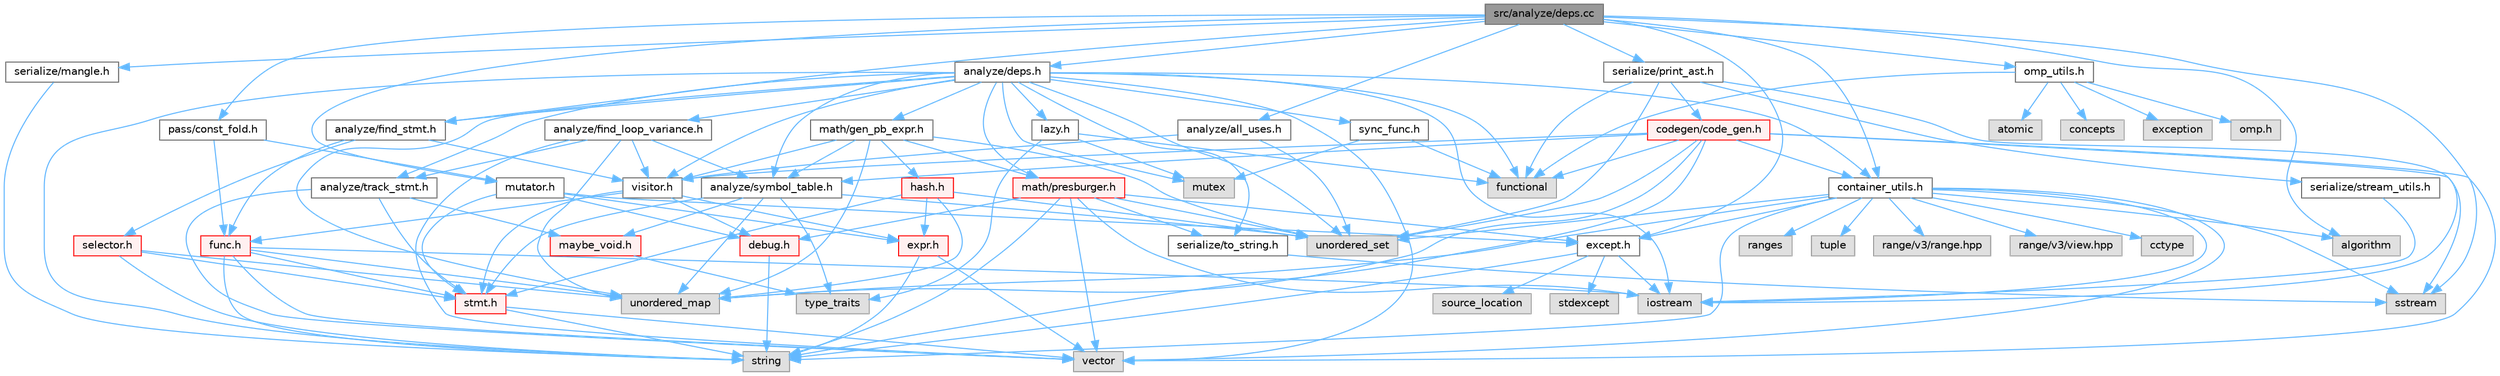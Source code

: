 digraph "src/analyze/deps.cc"
{
 // LATEX_PDF_SIZE
  bgcolor="transparent";
  edge [fontname=Helvetica,fontsize=10,labelfontname=Helvetica,labelfontsize=10];
  node [fontname=Helvetica,fontsize=10,shape=box,height=0.2,width=0.4];
  Node1 [label="src/analyze/deps.cc",height=0.2,width=0.4,color="gray40", fillcolor="grey60", style="filled", fontcolor="black",tooltip=" "];
  Node1 -> Node2 [color="steelblue1",style="solid"];
  Node2 [label="algorithm",height=0.2,width=0.4,color="grey60", fillcolor="#E0E0E0", style="filled",tooltip=" "];
  Node1 -> Node3 [color="steelblue1",style="solid"];
  Node3 [label="sstream",height=0.2,width=0.4,color="grey60", fillcolor="#E0E0E0", style="filled",tooltip=" "];
  Node1 -> Node4 [color="steelblue1",style="solid"];
  Node4 [label="analyze/all_uses.h",height=0.2,width=0.4,color="grey40", fillcolor="white", style="filled",URL="$all__uses_8h.html",tooltip=" "];
  Node4 -> Node5 [color="steelblue1",style="solid"];
  Node5 [label="unordered_set",height=0.2,width=0.4,color="grey60", fillcolor="#E0E0E0", style="filled",tooltip=" "];
  Node4 -> Node6 [color="steelblue1",style="solid"];
  Node6 [label="visitor.h",height=0.2,width=0.4,color="grey40", fillcolor="white", style="filled",URL="$visitor_8h.html",tooltip=" "];
  Node6 -> Node7 [color="steelblue1",style="solid"];
  Node7 [label="debug.h",height=0.2,width=0.4,color="red", fillcolor="#FFF0F0", style="filled",URL="$debug_8h.html",tooltip=" "];
  Node7 -> Node8 [color="steelblue1",style="solid"];
  Node8 [label="string",height=0.2,width=0.4,color="grey60", fillcolor="#E0E0E0", style="filled",tooltip=" "];
  Node6 -> Node42 [color="steelblue1",style="solid"];
  Node42 [label="expr.h",height=0.2,width=0.4,color="red", fillcolor="#FFF0F0", style="filled",URL="$expr_8h.html",tooltip=" "];
  Node42 -> Node8 [color="steelblue1",style="solid"];
  Node42 -> Node18 [color="steelblue1",style="solid"];
  Node18 [label="vector",height=0.2,width=0.4,color="grey60", fillcolor="#E0E0E0", style="filled",tooltip=" "];
  Node6 -> Node43 [color="steelblue1",style="solid"];
  Node43 [label="func.h",height=0.2,width=0.4,color="red", fillcolor="#FFF0F0", style="filled",URL="$func_8h.html",tooltip=" "];
  Node43 -> Node12 [color="steelblue1",style="solid"];
  Node12 [label="iostream",height=0.2,width=0.4,color="grey60", fillcolor="#E0E0E0", style="filled",tooltip=" "];
  Node43 -> Node8 [color="steelblue1",style="solid"];
  Node43 -> Node36 [color="steelblue1",style="solid"];
  Node36 [label="unordered_map",height=0.2,width=0.4,color="grey60", fillcolor="#E0E0E0", style="filled",tooltip=" "];
  Node43 -> Node18 [color="steelblue1",style="solid"];
  Node43 -> Node53 [color="steelblue1",style="solid"];
  Node53 [label="stmt.h",height=0.2,width=0.4,color="red", fillcolor="#FFF0F0", style="filled",URL="$stmt_8h.html",tooltip=" "];
  Node53 -> Node8 [color="steelblue1",style="solid"];
  Node53 -> Node18 [color="steelblue1",style="solid"];
  Node6 -> Node53 [color="steelblue1",style="solid"];
  Node1 -> Node59 [color="steelblue1",style="solid"];
  Node59 [label="analyze/deps.h",height=0.2,width=0.4,color="grey40", fillcolor="white", style="filled",URL="$deps_8h.html",tooltip=" "];
  Node59 -> Node11 [color="steelblue1",style="solid"];
  Node11 [label="functional",height=0.2,width=0.4,color="grey60", fillcolor="#E0E0E0", style="filled",tooltip=" "];
  Node59 -> Node12 [color="steelblue1",style="solid"];
  Node59 -> Node40 [color="steelblue1",style="solid"];
  Node40 [label="mutex",height=0.2,width=0.4,color="grey60", fillcolor="#E0E0E0", style="filled",tooltip=" "];
  Node59 -> Node8 [color="steelblue1",style="solid"];
  Node59 -> Node36 [color="steelblue1",style="solid"];
  Node59 -> Node5 [color="steelblue1",style="solid"];
  Node59 -> Node18 [color="steelblue1",style="solid"];
  Node59 -> Node60 [color="steelblue1",style="solid"];
  Node60 [label="analyze/find_loop_variance.h",height=0.2,width=0.4,color="grey40", fillcolor="white", style="filled",URL="$find__loop__variance_8h.html",tooltip=" "];
  Node60 -> Node36 [color="steelblue1",style="solid"];
  Node60 -> Node18 [color="steelblue1",style="solid"];
  Node60 -> Node61 [color="steelblue1",style="solid"];
  Node61 [label="analyze/symbol_table.h",height=0.2,width=0.4,color="grey40", fillcolor="white", style="filled",URL="$symbol__table_8h.html",tooltip=" "];
  Node61 -> Node22 [color="steelblue1",style="solid"];
  Node22 [label="type_traits",height=0.2,width=0.4,color="grey60", fillcolor="#E0E0E0", style="filled",tooltip=" "];
  Node61 -> Node36 [color="steelblue1",style="solid"];
  Node61 -> Node5 [color="steelblue1",style="solid"];
  Node61 -> Node62 [color="steelblue1",style="solid"];
  Node62 [label="maybe_void.h",height=0.2,width=0.4,color="red", fillcolor="#FFF0F0", style="filled",URL="$maybe__void_8h.html",tooltip=" "];
  Node62 -> Node22 [color="steelblue1",style="solid"];
  Node61 -> Node53 [color="steelblue1",style="solid"];
  Node60 -> Node63 [color="steelblue1",style="solid"];
  Node63 [label="analyze/track_stmt.h",height=0.2,width=0.4,color="grey40", fillcolor="white", style="filled",URL="$track__stmt_8h.html",tooltip=" "];
  Node63 -> Node18 [color="steelblue1",style="solid"];
  Node63 -> Node62 [color="steelblue1",style="solid"];
  Node63 -> Node53 [color="steelblue1",style="solid"];
  Node60 -> Node6 [color="steelblue1",style="solid"];
  Node59 -> Node64 [color="steelblue1",style="solid"];
  Node64 [label="analyze/find_stmt.h",height=0.2,width=0.4,color="grey40", fillcolor="white", style="filled",URL="$find__stmt_8h.html",tooltip=" "];
  Node64 -> Node43 [color="steelblue1",style="solid"];
  Node64 -> Node65 [color="steelblue1",style="solid"];
  Node65 [label="selector.h",height=0.2,width=0.4,color="red", fillcolor="#FFF0F0", style="filled",URL="$selector_8h.html",tooltip=" "];
  Node65 -> Node8 [color="steelblue1",style="solid"];
  Node65 -> Node36 [color="steelblue1",style="solid"];
  Node65 -> Node53 [color="steelblue1",style="solid"];
  Node64 -> Node6 [color="steelblue1",style="solid"];
  Node59 -> Node61 [color="steelblue1",style="solid"];
  Node59 -> Node63 [color="steelblue1",style="solid"];
  Node59 -> Node32 [color="steelblue1",style="solid"];
  Node32 [label="container_utils.h",height=0.2,width=0.4,color="grey40", fillcolor="white", style="filled",URL="$container__utils_8h.html",tooltip=" "];
  Node32 -> Node2 [color="steelblue1",style="solid"];
  Node32 -> Node33 [color="steelblue1",style="solid"];
  Node33 [label="cctype",height=0.2,width=0.4,color="grey60", fillcolor="#E0E0E0", style="filled",tooltip=" "];
  Node32 -> Node12 [color="steelblue1",style="solid"];
  Node32 -> Node34 [color="steelblue1",style="solid"];
  Node34 [label="ranges",height=0.2,width=0.4,color="grey60", fillcolor="#E0E0E0", style="filled",tooltip=" "];
  Node32 -> Node3 [color="steelblue1",style="solid"];
  Node32 -> Node8 [color="steelblue1",style="solid"];
  Node32 -> Node35 [color="steelblue1",style="solid"];
  Node35 [label="tuple",height=0.2,width=0.4,color="grey60", fillcolor="#E0E0E0", style="filled",tooltip=" "];
  Node32 -> Node36 [color="steelblue1",style="solid"];
  Node32 -> Node5 [color="steelblue1",style="solid"];
  Node32 -> Node18 [color="steelblue1",style="solid"];
  Node32 -> Node37 [color="steelblue1",style="solid"];
  Node37 [label="range/v3/range.hpp",height=0.2,width=0.4,color="grey60", fillcolor="#E0E0E0", style="filled",tooltip=" "];
  Node32 -> Node38 [color="steelblue1",style="solid"];
  Node38 [label="range/v3/view.hpp",height=0.2,width=0.4,color="grey60", fillcolor="#E0E0E0", style="filled",tooltip=" "];
  Node32 -> Node26 [color="steelblue1",style="solid"];
  Node26 [label="except.h",height=0.2,width=0.4,color="grey40", fillcolor="white", style="filled",URL="$except_8h.html",tooltip=" "];
  Node26 -> Node12 [color="steelblue1",style="solid"];
  Node26 -> Node14 [color="steelblue1",style="solid"];
  Node14 [label="source_location",height=0.2,width=0.4,color="grey60", fillcolor="#E0E0E0", style="filled",tooltip=" "];
  Node26 -> Node27 [color="steelblue1",style="solid"];
  Node27 [label="stdexcept",height=0.2,width=0.4,color="grey60", fillcolor="#E0E0E0", style="filled",tooltip=" "];
  Node26 -> Node8 [color="steelblue1",style="solid"];
  Node59 -> Node66 [color="steelblue1",style="solid"];
  Node66 [label="lazy.h",height=0.2,width=0.4,color="grey40", fillcolor="white", style="filled",URL="$lazy_8h.html",tooltip=" "];
  Node66 -> Node11 [color="steelblue1",style="solid"];
  Node66 -> Node40 [color="steelblue1",style="solid"];
  Node66 -> Node22 [color="steelblue1",style="solid"];
  Node59 -> Node67 [color="steelblue1",style="solid"];
  Node67 [label="math/gen_pb_expr.h",height=0.2,width=0.4,color="grey40", fillcolor="white", style="filled",URL="$gen__pb__expr_8h.html",tooltip=" "];
  Node67 -> Node36 [color="steelblue1",style="solid"];
  Node67 -> Node5 [color="steelblue1",style="solid"];
  Node67 -> Node61 [color="steelblue1",style="solid"];
  Node67 -> Node68 [color="steelblue1",style="solid"];
  Node68 [label="hash.h",height=0.2,width=0.4,color="red", fillcolor="#FFF0F0", style="filled",URL="$hash_8h.html",tooltip=" "];
  Node68 -> Node36 [color="steelblue1",style="solid"];
  Node68 -> Node5 [color="steelblue1",style="solid"];
  Node68 -> Node42 [color="steelblue1",style="solid"];
  Node68 -> Node53 [color="steelblue1",style="solid"];
  Node67 -> Node69 [color="steelblue1",style="solid"];
  Node69 [label="math/presburger.h",height=0.2,width=0.4,color="red", fillcolor="#FFF0F0", style="filled",URL="$presburger_8h.html",tooltip=" "];
  Node69 -> Node12 [color="steelblue1",style="solid"];
  Node69 -> Node8 [color="steelblue1",style="solid"];
  Node69 -> Node5 [color="steelblue1",style="solid"];
  Node69 -> Node18 [color="steelblue1",style="solid"];
  Node69 -> Node7 [color="steelblue1",style="solid"];
  Node69 -> Node26 [color="steelblue1",style="solid"];
  Node69 -> Node28 [color="steelblue1",style="solid"];
  Node28 [label="serialize/to_string.h",height=0.2,width=0.4,color="grey40", fillcolor="white", style="filled",URL="$to__string_8h.html",tooltip=" "];
  Node28 -> Node3 [color="steelblue1",style="solid"];
  Node67 -> Node6 [color="steelblue1",style="solid"];
  Node59 -> Node69 [color="steelblue1",style="solid"];
  Node59 -> Node28 [color="steelblue1",style="solid"];
  Node59 -> Node81 [color="steelblue1",style="solid"];
  Node81 [label="sync_func.h",height=0.2,width=0.4,color="grey40", fillcolor="white", style="filled",URL="$sync__func_8h.html",tooltip=" "];
  Node81 -> Node11 [color="steelblue1",style="solid"];
  Node81 -> Node40 [color="steelblue1",style="solid"];
  Node59 -> Node6 [color="steelblue1",style="solid"];
  Node1 -> Node64 [color="steelblue1",style="solid"];
  Node1 -> Node32 [color="steelblue1",style="solid"];
  Node1 -> Node26 [color="steelblue1",style="solid"];
  Node1 -> Node82 [color="steelblue1",style="solid"];
  Node82 [label="mutator.h",height=0.2,width=0.4,color="grey40", fillcolor="white", style="filled",URL="$mutator_8h.html",tooltip=" "];
  Node82 -> Node7 [color="steelblue1",style="solid"];
  Node82 -> Node26 [color="steelblue1",style="solid"];
  Node82 -> Node42 [color="steelblue1",style="solid"];
  Node82 -> Node53 [color="steelblue1",style="solid"];
  Node1 -> Node83 [color="steelblue1",style="solid"];
  Node83 [label="omp_utils.h",height=0.2,width=0.4,color="grey40", fillcolor="white", style="filled",URL="$omp__utils_8h.html",tooltip=" "];
  Node83 -> Node10 [color="steelblue1",style="solid"];
  Node10 [label="atomic",height=0.2,width=0.4,color="grey60", fillcolor="#E0E0E0", style="filled",tooltip=" "];
  Node83 -> Node84 [color="steelblue1",style="solid"];
  Node84 [label="concepts",height=0.2,width=0.4,color="grey60", fillcolor="#E0E0E0", style="filled",tooltip=" "];
  Node83 -> Node85 [color="steelblue1",style="solid"];
  Node85 [label="exception",height=0.2,width=0.4,color="grey60", fillcolor="#E0E0E0", style="filled",tooltip=" "];
  Node83 -> Node11 [color="steelblue1",style="solid"];
  Node83 -> Node86 [color="steelblue1",style="solid"];
  Node86 [label="omp.h",height=0.2,width=0.4,color="grey60", fillcolor="#E0E0E0", style="filled",tooltip=" "];
  Node1 -> Node87 [color="steelblue1",style="solid"];
  Node87 [label="pass/const_fold.h",height=0.2,width=0.4,color="grey40", fillcolor="white", style="filled",URL="$const__fold_8h.html",tooltip=" "];
  Node87 -> Node43 [color="steelblue1",style="solid"];
  Node87 -> Node82 [color="steelblue1",style="solid"];
  Node1 -> Node88 [color="steelblue1",style="solid"];
  Node88 [label="serialize/mangle.h",height=0.2,width=0.4,color="grey40", fillcolor="white", style="filled",URL="$mangle_8h.html",tooltip=" "];
  Node88 -> Node8 [color="steelblue1",style="solid"];
  Node1 -> Node89 [color="steelblue1",style="solid"];
  Node89 [label="serialize/print_ast.h",height=0.2,width=0.4,color="grey40", fillcolor="white", style="filled",URL="$print__ast_8h.html",tooltip=" "];
  Node89 -> Node11 [color="steelblue1",style="solid"];
  Node89 -> Node12 [color="steelblue1",style="solid"];
  Node89 -> Node5 [color="steelblue1",style="solid"];
  Node89 -> Node90 [color="steelblue1",style="solid"];
  Node90 [label="codegen/code_gen.h",height=0.2,width=0.4,color="red", fillcolor="#FFF0F0", style="filled",URL="$include_2codegen_2code__gen_8h.html",tooltip=" "];
  Node90 -> Node11 [color="steelblue1",style="solid"];
  Node90 -> Node3 [color="steelblue1",style="solid"];
  Node90 -> Node8 [color="steelblue1",style="solid"];
  Node90 -> Node36 [color="steelblue1",style="solid"];
  Node90 -> Node5 [color="steelblue1",style="solid"];
  Node90 -> Node18 [color="steelblue1",style="solid"];
  Node90 -> Node61 [color="steelblue1",style="solid"];
  Node90 -> Node32 [color="steelblue1",style="solid"];
  Node90 -> Node6 [color="steelblue1",style="solid"];
  Node89 -> Node16 [color="steelblue1",style="solid"];
  Node16 [label="serialize/stream_utils.h",height=0.2,width=0.4,color="grey40", fillcolor="white", style="filled",URL="$stream__utils_8h.html",tooltip=" "];
  Node16 -> Node12 [color="steelblue1",style="solid"];
}
